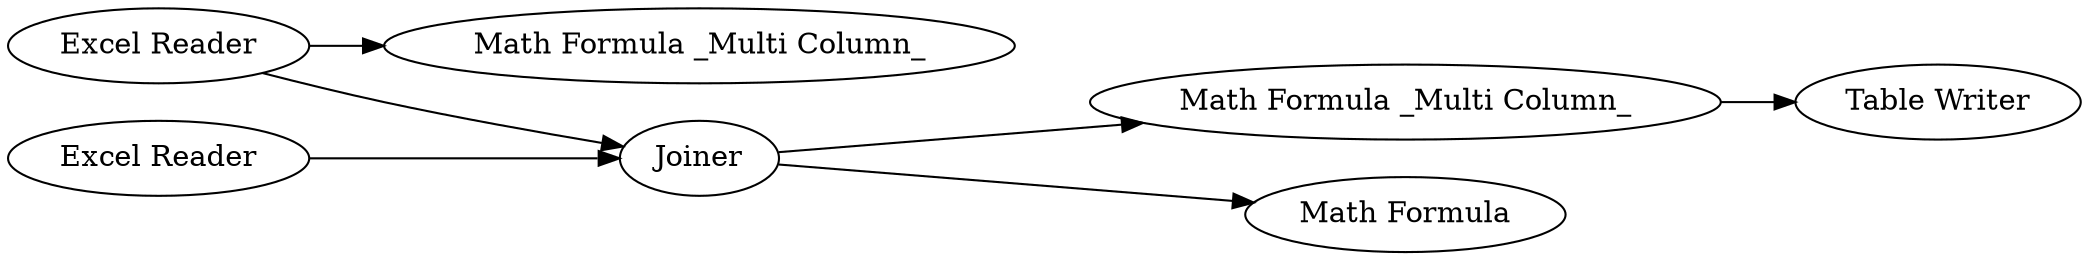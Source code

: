 digraph {
	8 -> 13
	10 -> 12
	8 -> 10
	12 -> 14
	9 -> 10
	10 -> 11
	14 [label="Table Writer"]
	13 [label="Math Formula _Multi Column_"]
	9 [label="Excel Reader"]
	11 [label="Math Formula"]
	8 [label="Excel Reader"]
	12 [label="Math Formula _Multi Column_"]
	10 [label=Joiner]
	rankdir=LR
}
